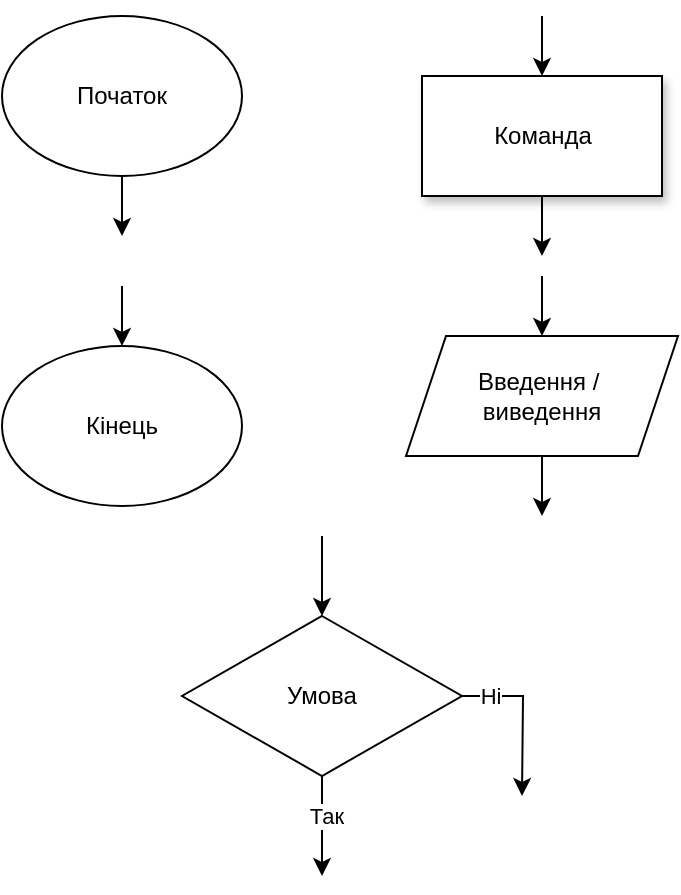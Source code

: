 <mxfile version="24.6.4" type="device">
  <diagram id="C5RBs43oDa-KdzZeNtuy" name="Page-1">
    <mxGraphModel dx="1228" dy="791" grid="1" gridSize="10" guides="1" tooltips="1" connect="1" arrows="1" fold="1" page="1" pageScale="1" pageWidth="827" pageHeight="1169" math="0" shadow="0">
      <root>
        <mxCell id="WIyWlLk6GJQsqaUBKTNV-0" />
        <mxCell id="WIyWlLk6GJQsqaUBKTNV-1" parent="WIyWlLk6GJQsqaUBKTNV-0" />
        <mxCell id="l9zb1Pot-C2vJSvyIHw5-5" value="Команда" style="edgeStyle=orthogonalEdgeStyle;rounded=0;orthogonalLoop=1;jettySize=auto;html=1;shadow=1;strokeColor=default;" parent="WIyWlLk6GJQsqaUBKTNV-1" vertex="1">
          <mxGeometry x="310" y="140" width="120" height="60" as="geometry" />
        </mxCell>
        <mxCell id="l9zb1Pot-C2vJSvyIHw5-12" value="" style="endArrow=classic;html=1;rounded=0;entryX=0.5;entryY=0;entryDx=0;entryDy=0;" parent="WIyWlLk6GJQsqaUBKTNV-1" target="l9zb1Pot-C2vJSvyIHw5-5" edge="1">
          <mxGeometry width="50" height="50" relative="1" as="geometry">
            <mxPoint x="370" y="110" as="sourcePoint" />
            <mxPoint x="440" y="400" as="targetPoint" />
          </mxGeometry>
        </mxCell>
        <mxCell id="l9zb1Pot-C2vJSvyIHw5-13" value="" style="endArrow=classic;html=1;rounded=0;" parent="WIyWlLk6GJQsqaUBKTNV-1" source="l9zb1Pot-C2vJSvyIHw5-5" edge="1">
          <mxGeometry width="50" height="50" relative="1" as="geometry">
            <mxPoint x="390" y="450" as="sourcePoint" />
            <mxPoint x="370" y="230" as="targetPoint" />
          </mxGeometry>
        </mxCell>
        <mxCell id="l9zb1Pot-C2vJSvyIHw5-15" style="edgeStyle=orthogonalEdgeStyle;rounded=0;orthogonalLoop=1;jettySize=auto;html=1;exitX=0.5;exitY=1;exitDx=0;exitDy=0;" parent="WIyWlLk6GJQsqaUBKTNV-1" source="l9zb1Pot-C2vJSvyIHw5-14" edge="1">
          <mxGeometry relative="1" as="geometry">
            <mxPoint x="160" y="220" as="targetPoint" />
          </mxGeometry>
        </mxCell>
        <mxCell id="l9zb1Pot-C2vJSvyIHw5-14" value="Початок" style="ellipse;whiteSpace=wrap;html=1;" parent="WIyWlLk6GJQsqaUBKTNV-1" vertex="1">
          <mxGeometry x="100" y="110" width="120" height="80" as="geometry" />
        </mxCell>
        <mxCell id="l9zb1Pot-C2vJSvyIHw5-17" value="Кінець" style="ellipse;whiteSpace=wrap;html=1;" parent="WIyWlLk6GJQsqaUBKTNV-1" vertex="1">
          <mxGeometry x="100" y="275" width="120" height="80" as="geometry" />
        </mxCell>
        <mxCell id="l9zb1Pot-C2vJSvyIHw5-18" value="" style="endArrow=classic;html=1;rounded=0;" parent="WIyWlLk6GJQsqaUBKTNV-1" target="l9zb1Pot-C2vJSvyIHw5-17" edge="1">
          <mxGeometry width="50" height="50" relative="1" as="geometry">
            <mxPoint x="160" y="245" as="sourcePoint" />
            <mxPoint x="440" y="385" as="targetPoint" />
          </mxGeometry>
        </mxCell>
        <mxCell id="l9zb1Pot-C2vJSvyIHw5-23" style="edgeStyle=orthogonalEdgeStyle;rounded=0;orthogonalLoop=1;jettySize=auto;html=1;" parent="WIyWlLk6GJQsqaUBKTNV-1" source="l9zb1Pot-C2vJSvyIHw5-21" edge="1">
          <mxGeometry relative="1" as="geometry">
            <mxPoint x="260" y="540" as="targetPoint" />
          </mxGeometry>
        </mxCell>
        <mxCell id="l9zb1Pot-C2vJSvyIHw5-25" value="Так" style="edgeLabel;html=1;align=center;verticalAlign=middle;resizable=0;points=[];" parent="l9zb1Pot-C2vJSvyIHw5-23" vertex="1" connectable="0">
          <mxGeometry x="-0.208" y="2" relative="1" as="geometry">
            <mxPoint as="offset" />
          </mxGeometry>
        </mxCell>
        <mxCell id="l9zb1Pot-C2vJSvyIHw5-24" style="edgeStyle=orthogonalEdgeStyle;rounded=0;orthogonalLoop=1;jettySize=auto;html=1;exitX=1;exitY=0.5;exitDx=0;exitDy=0;" parent="WIyWlLk6GJQsqaUBKTNV-1" source="l9zb1Pot-C2vJSvyIHw5-21" edge="1">
          <mxGeometry relative="1" as="geometry">
            <mxPoint x="360" y="500" as="targetPoint" />
          </mxGeometry>
        </mxCell>
        <mxCell id="l9zb1Pot-C2vJSvyIHw5-26" value="Ні" style="edgeLabel;html=1;align=center;verticalAlign=middle;resizable=0;points=[];" parent="l9zb1Pot-C2vJSvyIHw5-24" vertex="1" connectable="0">
          <mxGeometry x="-0.652" relative="1" as="geometry">
            <mxPoint as="offset" />
          </mxGeometry>
        </mxCell>
        <mxCell id="l9zb1Pot-C2vJSvyIHw5-21" value="Умова" style="rhombus;whiteSpace=wrap;html=1;" parent="WIyWlLk6GJQsqaUBKTNV-1" vertex="1">
          <mxGeometry x="190" y="410" width="140" height="80" as="geometry" />
        </mxCell>
        <mxCell id="l9zb1Pot-C2vJSvyIHw5-22" value="" style="endArrow=classic;html=1;rounded=0;entryX=0.5;entryY=0;entryDx=0;entryDy=0;" parent="WIyWlLk6GJQsqaUBKTNV-1" target="l9zb1Pot-C2vJSvyIHw5-21" edge="1">
          <mxGeometry width="50" height="50" relative="1" as="geometry">
            <mxPoint x="260" y="370" as="sourcePoint" />
            <mxPoint x="100" y="630" as="targetPoint" />
          </mxGeometry>
        </mxCell>
        <mxCell id="l9zb1Pot-C2vJSvyIHw5-27" value="Введення /&amp;nbsp;&lt;div&gt;&lt;span style=&quot;background-color: initial;&quot;&gt;виведення&lt;/span&gt;&lt;/div&gt;" style="shape=parallelogram;perimeter=parallelogramPerimeter;whiteSpace=wrap;html=1;fixedSize=1;" parent="WIyWlLk6GJQsqaUBKTNV-1" vertex="1">
          <mxGeometry x="302" y="270" width="136" height="60" as="geometry" />
        </mxCell>
        <mxCell id="l9zb1Pot-C2vJSvyIHw5-28" value="" style="endArrow=classic;html=1;rounded=0;entryX=0.5;entryY=0;entryDx=0;entryDy=0;" parent="WIyWlLk6GJQsqaUBKTNV-1" target="l9zb1Pot-C2vJSvyIHw5-27" edge="1">
          <mxGeometry width="50" height="50" relative="1" as="geometry">
            <mxPoint x="370" y="240" as="sourcePoint" />
            <mxPoint x="448" y="400" as="targetPoint" />
          </mxGeometry>
        </mxCell>
        <mxCell id="l9zb1Pot-C2vJSvyIHw5-29" value="" style="endArrow=classic;html=1;rounded=0;exitX=0.5;exitY=1;exitDx=0;exitDy=0;" parent="WIyWlLk6GJQsqaUBKTNV-1" source="l9zb1Pot-C2vJSvyIHw5-27" edge="1">
          <mxGeometry width="50" height="50" relative="1" as="geometry">
            <mxPoint x="398" y="450" as="sourcePoint" />
            <mxPoint x="370" y="360" as="targetPoint" />
          </mxGeometry>
        </mxCell>
      </root>
    </mxGraphModel>
  </diagram>
</mxfile>
